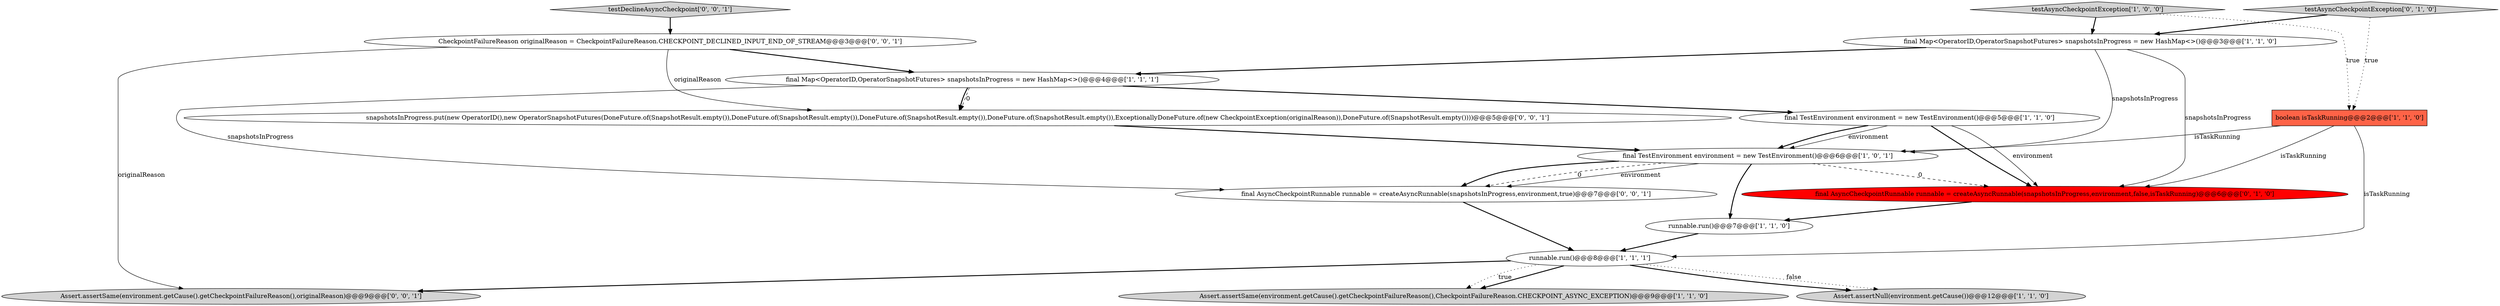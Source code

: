 digraph {
14 [style = filled, label = "testDeclineAsyncCheckpoint['0', '0', '1']", fillcolor = lightgray, shape = diamond image = "AAA0AAABBB3BBB"];
11 [style = filled, label = "final AsyncCheckpointRunnable runnable = createAsyncRunnable(snapshotsInProgress,environment,false,isTaskRunning)@@@6@@@['0', '1', '0']", fillcolor = red, shape = ellipse image = "AAA1AAABBB2BBB"];
7 [style = filled, label = "Assert.assertSame(environment.getCause().getCheckpointFailureReason(),CheckpointFailureReason.CHECKPOINT_ASYNC_EXCEPTION)@@@9@@@['1', '1', '0']", fillcolor = lightgray, shape = ellipse image = "AAA0AAABBB1BBB"];
10 [style = filled, label = "testAsyncCheckpointException['0', '1', '0']", fillcolor = lightgray, shape = diamond image = "AAA0AAABBB2BBB"];
13 [style = filled, label = "CheckpointFailureReason originalReason = CheckpointFailureReason.CHECKPOINT_DECLINED_INPUT_END_OF_STREAM@@@3@@@['0', '0', '1']", fillcolor = white, shape = ellipse image = "AAA0AAABBB3BBB"];
1 [style = filled, label = "runnable.run()@@@7@@@['1', '1', '0']", fillcolor = white, shape = ellipse image = "AAA0AAABBB1BBB"];
8 [style = filled, label = "final TestEnvironment environment = new TestEnvironment()@@@5@@@['1', '1', '0']", fillcolor = white, shape = ellipse image = "AAA0AAABBB1BBB"];
3 [style = filled, label = "Assert.assertNull(environment.getCause())@@@12@@@['1', '1', '0']", fillcolor = lightgray, shape = ellipse image = "AAA0AAABBB1BBB"];
16 [style = filled, label = "Assert.assertSame(environment.getCause().getCheckpointFailureReason(),originalReason)@@@9@@@['0', '0', '1']", fillcolor = lightgray, shape = ellipse image = "AAA0AAABBB3BBB"];
15 [style = filled, label = "snapshotsInProgress.put(new OperatorID(),new OperatorSnapshotFutures(DoneFuture.of(SnapshotResult.empty()),DoneFuture.of(SnapshotResult.empty()),DoneFuture.of(SnapshotResult.empty()),DoneFuture.of(SnapshotResult.empty()),ExceptionallyDoneFuture.of(new CheckpointException(originalReason)),DoneFuture.of(SnapshotResult.empty())))@@@5@@@['0', '0', '1']", fillcolor = white, shape = ellipse image = "AAA0AAABBB3BBB"];
6 [style = filled, label = "final Map<OperatorID,OperatorSnapshotFutures> snapshotsInProgress = new HashMap<>()@@@3@@@['1', '1', '0']", fillcolor = white, shape = ellipse image = "AAA0AAABBB1BBB"];
2 [style = filled, label = "final TestEnvironment environment = new TestEnvironment()@@@6@@@['1', '0', '1']", fillcolor = white, shape = ellipse image = "AAA0AAABBB1BBB"];
9 [style = filled, label = "runnable.run()@@@8@@@['1', '1', '1']", fillcolor = white, shape = ellipse image = "AAA0AAABBB1BBB"];
5 [style = filled, label = "final Map<OperatorID,OperatorSnapshotFutures> snapshotsInProgress = new HashMap<>()@@@4@@@['1', '1', '1']", fillcolor = white, shape = ellipse image = "AAA0AAABBB1BBB"];
4 [style = filled, label = "testAsyncCheckpointException['1', '0', '0']", fillcolor = lightgray, shape = diamond image = "AAA0AAABBB1BBB"];
12 [style = filled, label = "final AsyncCheckpointRunnable runnable = createAsyncRunnable(snapshotsInProgress,environment,true)@@@7@@@['0', '0', '1']", fillcolor = white, shape = ellipse image = "AAA0AAABBB3BBB"];
0 [style = filled, label = "boolean isTaskRunning@@@2@@@['1', '1', '0']", fillcolor = tomato, shape = box image = "AAA0AAABBB1BBB"];
5->8 [style = bold, label=""];
15->2 [style = bold, label=""];
0->9 [style = solid, label="isTaskRunning"];
4->6 [style = bold, label=""];
11->1 [style = bold, label=""];
2->1 [style = bold, label=""];
4->0 [style = dotted, label="true"];
6->2 [style = solid, label="snapshotsInProgress"];
9->3 [style = dotted, label="false"];
5->15 [style = bold, label=""];
6->11 [style = solid, label="snapshotsInProgress"];
8->2 [style = solid, label="environment"];
9->7 [style = bold, label=""];
12->9 [style = bold, label=""];
0->2 [style = solid, label="isTaskRunning"];
10->6 [style = bold, label=""];
9->16 [style = bold, label=""];
1->9 [style = bold, label=""];
2->12 [style = solid, label="environment"];
2->12 [style = bold, label=""];
2->12 [style = dashed, label="0"];
6->5 [style = bold, label=""];
13->16 [style = solid, label="originalReason"];
8->11 [style = solid, label="environment"];
8->2 [style = bold, label=""];
13->5 [style = bold, label=""];
9->3 [style = bold, label=""];
10->0 [style = dotted, label="true"];
2->11 [style = dashed, label="0"];
5->12 [style = solid, label="snapshotsInProgress"];
13->15 [style = solid, label="originalReason"];
14->13 [style = bold, label=""];
9->7 [style = dotted, label="true"];
5->15 [style = dashed, label="0"];
0->11 [style = solid, label="isTaskRunning"];
8->11 [style = bold, label=""];
}
